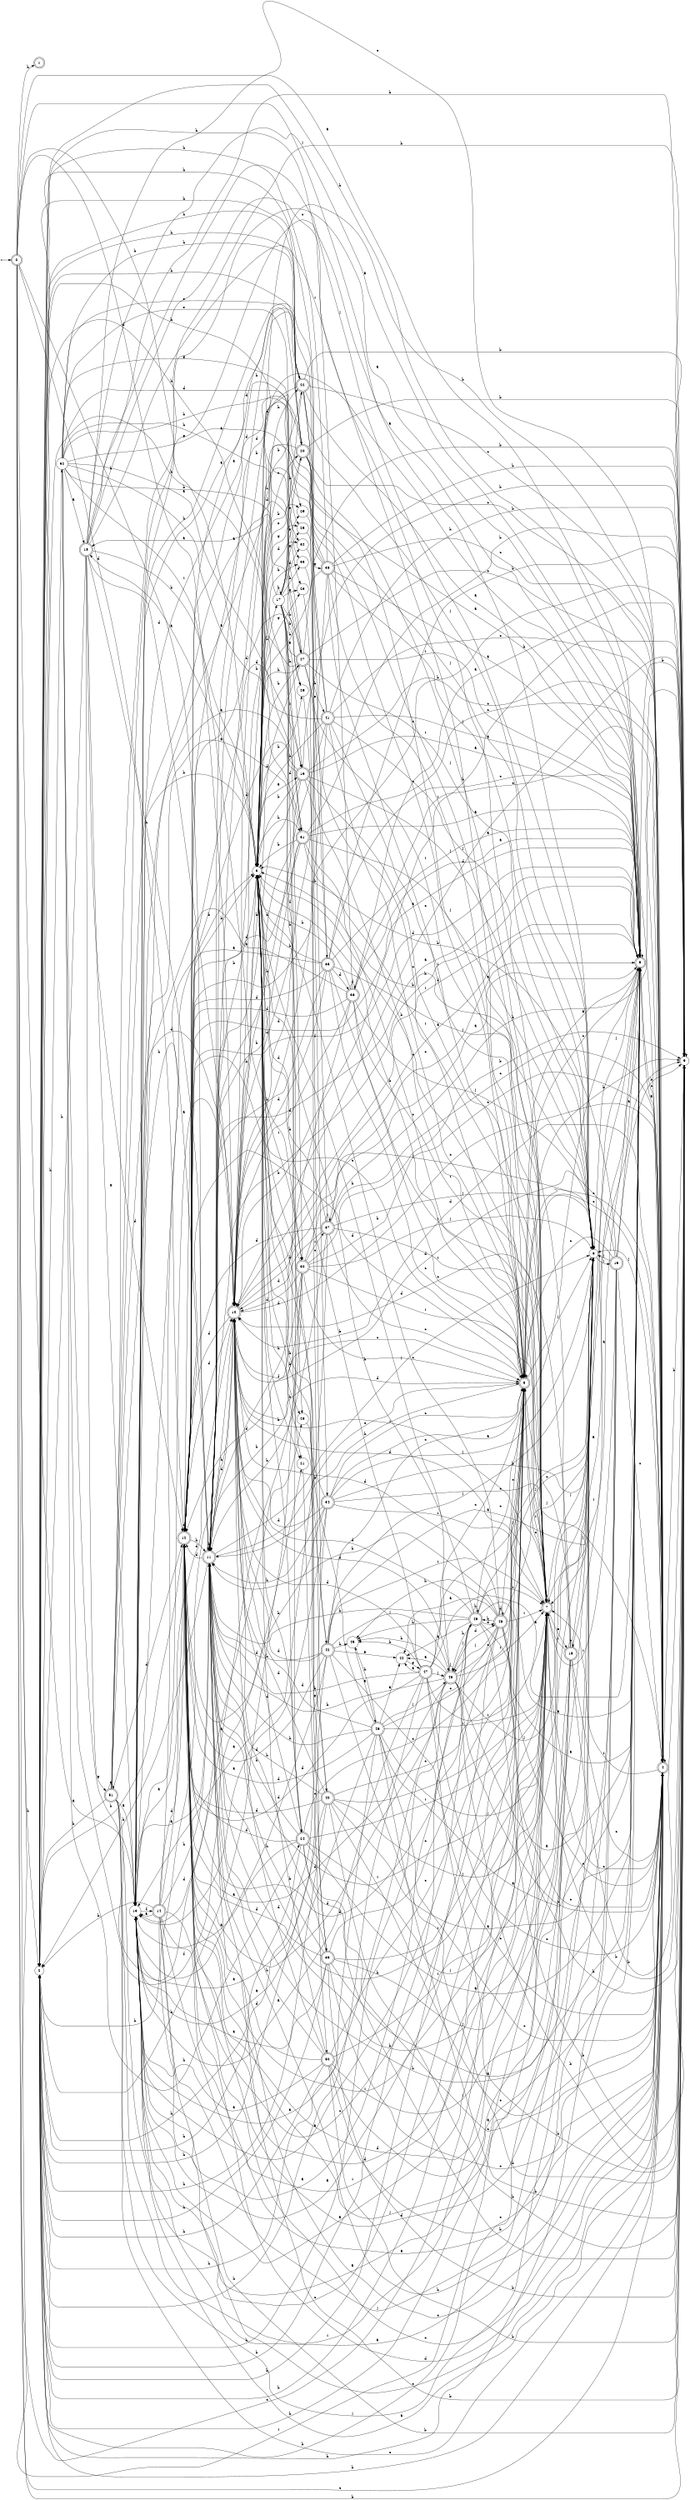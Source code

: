 digraph finite_state_machine {
rankdir=LR;
size="20,20";
node [shape = point]; "dummy0"
node [shape = doublecircle]; "0";"dummy0" -> "0";
node [shape = doublecircle]; "1";node [shape = circle]; "2";
node [shape = circle]; "3";
node [shape = doublecircle]; "4";node [shape = doublecircle]; "5";node [shape = circle]; "6";
node [shape = doublecircle]; "7";node [shape = doublecircle]; "8";node [shape = circle]; "9";
node [shape = doublecircle]; "10";node [shape = doublecircle]; "11";node [shape = doublecircle]; "12";node [shape = circle]; "13";
node [shape = doublecircle]; "14";node [shape = doublecircle]; "15";node [shape = doublecircle]; "16";node [shape = circle]; "17";
node [shape = doublecircle]; "18";node [shape = doublecircle]; "19";node [shape = doublecircle]; "20";node [shape = circle]; "21";
node [shape = doublecircle]; "22";node [shape = circle]; "23";
node [shape = doublecircle]; "24";node [shape = circle]; "25";
node [shape = circle]; "26";
node [shape = doublecircle]; "27";node [shape = circle]; "28";
node [shape = circle]; "29";
node [shape = doublecircle]; "30";node [shape = doublecircle]; "31";node [shape = circle]; "32";
node [shape = circle]; "33";
node [shape = doublecircle]; "34";node [shape = doublecircle]; "35";node [shape = doublecircle]; "36";node [shape = doublecircle]; "37";node [shape = doublecircle]; "38";node [shape = doublecircle]; "39";node [shape = doublecircle]; "40";node [shape = doublecircle]; "41";node [shape = doublecircle]; "42";node [shape = doublecircle]; "43";node [shape = circle]; "44";
node [shape = circle]; "45";
node [shape = doublecircle]; "46";node [shape = doublecircle]; "47";node [shape = doublecircle]; "48";node [shape = doublecircle]; "49";node [shape = doublecircle]; "50";node [shape = doublecircle]; "51";node [shape = circle]; "52";
"0" -> "1" [label = "h"];
 "0" -> "2" [label = "h"];
 "0" -> "11" [label = "h"];
 "0" -> "9" [label = "b"];
 "0" -> "3" [label = "b"];
 "0" -> "8" [label = "c"];
 "0" -> "4" [label = "c"];
 "0" -> "13" [label = "a"];
 "0" -> "5" [label = "a"];
 "0" -> "6" [label = "j"];
 "0" -> "7" [label = "i"];
 "0" -> "10" [label = "d"];
 "0" -> "12" [label = "d"];
 "13" -> "14" [label = "f"];
 "14" -> "5" [label = "a"];
 "14" -> "13" [label = "a"];
 "14" -> "2" [label = "h"];
 "14" -> "11" [label = "h"];
 "14" -> "9" [label = "b"];
 "14" -> "3" [label = "b"];
 "14" -> "8" [label = "c"];
 "14" -> "4" [label = "c"];
 "14" -> "6" [label = "j"];
 "14" -> "7" [label = "i"];
 "14" -> "10" [label = "d"];
 "14" -> "12" [label = "d"];
 "12" -> "10" [label = "d"];
 "12" -> "12" [label = "d"];
 "12" -> "2" [label = "h"];
 "12" -> "11" [label = "h"];
 "12" -> "9" [label = "b"];
 "12" -> "3" [label = "b"];
 "12" -> "8" [label = "c"];
 "12" -> "4" [label = "c"];
 "12" -> "13" [label = "a"];
 "12" -> "5" [label = "a"];
 "12" -> "6" [label = "j"];
 "12" -> "7" [label = "i"];
 "11" -> "2" [label = "h"];
 "11" -> "11" [label = "h"];
 "11" -> "9" [label = "b"];
 "11" -> "3" [label = "b"];
 "11" -> "8" [label = "c"];
 "11" -> "4" [label = "c"];
 "11" -> "13" [label = "a"];
 "11" -> "5" [label = "a"];
 "11" -> "6" [label = "j"];
 "11" -> "7" [label = "i"];
 "11" -> "10" [label = "d"];
 "11" -> "12" [label = "d"];
 "10" -> "10" [label = "d"];
 "10" -> "12" [label = "d"];
 "10" -> "9" [label = "b"];
 "10" -> "3" [label = "b"];
 "10" -> "2" [label = "h"];
 "10" -> "11" [label = "h"];
 "10" -> "8" [label = "c"];
 "10" -> "4" [label = "c"];
 "10" -> "13" [label = "a"];
 "10" -> "5" [label = "a"];
 "10" -> "6" [label = "j"];
 "10" -> "7" [label = "i"];
 "9" -> "9" [label = "b"];
 "9" -> "10" [label = "d"];
 "8" -> "8" [label = "c"];
 "8" -> "4" [label = "c"];
 "8" -> "2" [label = "h"];
 "8" -> "11" [label = "h"];
 "8" -> "9" [label = "b"];
 "8" -> "3" [label = "b"];
 "8" -> "13" [label = "a"];
 "8" -> "5" [label = "a"];
 "8" -> "6" [label = "j"];
 "8" -> "7" [label = "i"];
 "8" -> "10" [label = "d"];
 "8" -> "12" [label = "d"];
 "7" -> "7" [label = "i"];
 "7" -> "15" [label = "e"];
 "7" -> "2" [label = "h"];
 "7" -> "11" [label = "h"];
 "7" -> "9" [label = "b"];
 "7" -> "3" [label = "b"];
 "7" -> "8" [label = "c"];
 "7" -> "4" [label = "c"];
 "7" -> "13" [label = "a"];
 "7" -> "5" [label = "a"];
 "7" -> "6" [label = "j"];
 "7" -> "10" [label = "d"];
 "7" -> "12" [label = "d"];
 "15" -> "15" [label = "e"];
 "15" -> "7" [label = "i"];
 "15" -> "2" [label = "h"];
 "15" -> "11" [label = "h"];
 "15" -> "9" [label = "b"];
 "15" -> "3" [label = "b"];
 "15" -> "8" [label = "c"];
 "15" -> "4" [label = "c"];
 "15" -> "13" [label = "a"];
 "15" -> "5" [label = "a"];
 "15" -> "6" [label = "j"];
 "15" -> "10" [label = "d"];
 "15" -> "12" [label = "d"];
 "6" -> "16" [label = "j"];
 "16" -> "6" [label = "j"];
 "16" -> "2" [label = "h"];
 "16" -> "11" [label = "h"];
 "16" -> "9" [label = "b"];
 "16" -> "3" [label = "b"];
 "16" -> "8" [label = "c"];
 "16" -> "4" [label = "c"];
 "16" -> "13" [label = "a"];
 "16" -> "5" [label = "a"];
 "16" -> "7" [label = "i"];
 "16" -> "10" [label = "d"];
 "16" -> "12" [label = "d"];
 "5" -> "13" [label = "a"];
 "5" -> "5" [label = "a"];
 "5" -> "2" [label = "h"];
 "5" -> "11" [label = "h"];
 "5" -> "9" [label = "b"];
 "5" -> "3" [label = "b"];
 "5" -> "8" [label = "c"];
 "5" -> "4" [label = "c"];
 "5" -> "6" [label = "j"];
 "5" -> "7" [label = "i"];
 "5" -> "10" [label = "d"];
 "5" -> "12" [label = "d"];
 "4" -> "8" [label = "c"];
 "4" -> "4" [label = "c"];
 "4" -> "2" [label = "h"];
 "4" -> "11" [label = "h"];
 "4" -> "9" [label = "b"];
 "4" -> "3" [label = "b"];
 "4" -> "13" [label = "a"];
 "4" -> "5" [label = "a"];
 "4" -> "6" [label = "j"];
 "4" -> "7" [label = "i"];
 "4" -> "10" [label = "d"];
 "4" -> "12" [label = "d"];
 "3" -> "17" [label = "b"];
 "3" -> "26" [label = "b"];
 "3" -> "33" [label = "b"];
 "3" -> "18" [label = "a"];
 "3" -> "19" [label = "a"];
 "3" -> "20" [label = "e"];
 "3" -> "29" [label = "e"];
 "3" -> "21" [label = "f"];
 "3" -> "24" [label = "h"];
 "3" -> "27" [label = "h"];
 "3" -> "22" [label = "h"];
 "3" -> "31" [label = "h"];
 "3" -> "25" [label = "g"];
 "3" -> "23" [label = "g"];
 "3" -> "32" [label = "d"];
 "3" -> "28" [label = "d"];
 "3" -> "30" [label = "i"];
 "33" -> "34" [label = "h"];
 "34" -> "2" [label = "h"];
 "34" -> "11" [label = "h"];
 "34" -> "9" [label = "b"];
 "34" -> "3" [label = "b"];
 "34" -> "8" [label = "c"];
 "34" -> "4" [label = "c"];
 "34" -> "13" [label = "a"];
 "34" -> "5" [label = "a"];
 "34" -> "6" [label = "j"];
 "34" -> "7" [label = "i"];
 "34" -> "10" [label = "d"];
 "34" -> "12" [label = "d"];
 "32" -> "35" [label = "e"];
 "35" -> "10" [label = "d"];
 "35" -> "36" [label = "d"];
 "35" -> "12" [label = "d"];
 "35" -> "2" [label = "h"];
 "35" -> "11" [label = "h"];
 "35" -> "9" [label = "b"];
 "35" -> "3" [label = "b"];
 "35" -> "8" [label = "c"];
 "35" -> "4" [label = "c"];
 "35" -> "13" [label = "a"];
 "35" -> "5" [label = "a"];
 "35" -> "6" [label = "j"];
 "35" -> "7" [label = "i"];
 "36" -> "10" [label = "d"];
 "36" -> "36" [label = "d"];
 "36" -> "12" [label = "d"];
 "36" -> "2" [label = "h"];
 "36" -> "11" [label = "h"];
 "36" -> "9" [label = "b"];
 "36" -> "3" [label = "b"];
 "36" -> "8" [label = "c"];
 "36" -> "4" [label = "c"];
 "36" -> "13" [label = "a"];
 "36" -> "5" [label = "a"];
 "36" -> "6" [label = "j"];
 "36" -> "7" [label = "i"];
 "31" -> "2" [label = "h"];
 "31" -> "11" [label = "h"];
 "31" -> "9" [label = "b"];
 "31" -> "3" [label = "b"];
 "31" -> "8" [label = "c"];
 "31" -> "4" [label = "c"];
 "31" -> "13" [label = "a"];
 "31" -> "5" [label = "a"];
 "31" -> "6" [label = "j"];
 "31" -> "7" [label = "i"];
 "31" -> "10" [label = "d"];
 "31" -> "12" [label = "d"];
 "30" -> "37" [label = "i"];
 "30" -> "7" [label = "i"];
 "30" -> "2" [label = "h"];
 "30" -> "11" [label = "h"];
 "30" -> "9" [label = "b"];
 "30" -> "3" [label = "b"];
 "30" -> "8" [label = "c"];
 "30" -> "4" [label = "c"];
 "30" -> "13" [label = "a"];
 "30" -> "5" [label = "a"];
 "30" -> "6" [label = "j"];
 "30" -> "10" [label = "d"];
 "30" -> "12" [label = "d"];
 "37" -> "37" [label = "i"];
 "37" -> "7" [label = "i"];
 "37" -> "2" [label = "h"];
 "37" -> "11" [label = "h"];
 "37" -> "9" [label = "b"];
 "37" -> "3" [label = "b"];
 "37" -> "8" [label = "c"];
 "37" -> "4" [label = "c"];
 "37" -> "13" [label = "a"];
 "37" -> "5" [label = "a"];
 "37" -> "6" [label = "j"];
 "37" -> "10" [label = "d"];
 "37" -> "12" [label = "d"];
 "29" -> "38" [label = "g"];
 "38" -> "2" [label = "h"];
 "38" -> "11" [label = "h"];
 "38" -> "9" [label = "b"];
 "38" -> "3" [label = "b"];
 "38" -> "8" [label = "c"];
 "38" -> "4" [label = "c"];
 "38" -> "13" [label = "a"];
 "38" -> "5" [label = "a"];
 "38" -> "6" [label = "j"];
 "38" -> "7" [label = "i"];
 "38" -> "10" [label = "d"];
 "38" -> "12" [label = "d"];
 "28" -> "39" [label = "g"];
 "39" -> "2" [label = "h"];
 "39" -> "11" [label = "h"];
 "39" -> "9" [label = "b"];
 "39" -> "3" [label = "b"];
 "39" -> "8" [label = "c"];
 "39" -> "4" [label = "c"];
 "39" -> "13" [label = "a"];
 "39" -> "5" [label = "a"];
 "39" -> "6" [label = "j"];
 "39" -> "7" [label = "i"];
 "39" -> "10" [label = "d"];
 "39" -> "12" [label = "d"];
 "27" -> "2" [label = "h"];
 "27" -> "11" [label = "h"];
 "27" -> "9" [label = "b"];
 "27" -> "3" [label = "b"];
 "27" -> "8" [label = "c"];
 "27" -> "4" [label = "c"];
 "27" -> "13" [label = "a"];
 "27" -> "5" [label = "a"];
 "27" -> "6" [label = "j"];
 "27" -> "7" [label = "i"];
 "27" -> "10" [label = "d"];
 "27" -> "12" [label = "d"];
 "26" -> "40" [label = "c"];
 "40" -> "2" [label = "h"];
 "40" -> "11" [label = "h"];
 "40" -> "9" [label = "b"];
 "40" -> "3" [label = "b"];
 "40" -> "8" [label = "c"];
 "40" -> "4" [label = "c"];
 "40" -> "13" [label = "a"];
 "40" -> "5" [label = "a"];
 "40" -> "6" [label = "j"];
 "40" -> "7" [label = "i"];
 "40" -> "10" [label = "d"];
 "40" -> "12" [label = "d"];
 "25" -> "41" [label = "b"];
 "41" -> "2" [label = "h"];
 "41" -> "11" [label = "h"];
 "41" -> "9" [label = "b"];
 "41" -> "3" [label = "b"];
 "41" -> "8" [label = "c"];
 "41" -> "4" [label = "c"];
 "41" -> "13" [label = "a"];
 "41" -> "5" [label = "a"];
 "41" -> "6" [label = "j"];
 "41" -> "7" [label = "i"];
 "41" -> "10" [label = "d"];
 "41" -> "12" [label = "d"];
 "24" -> "2" [label = "h"];
 "24" -> "11" [label = "h"];
 "24" -> "9" [label = "b"];
 "24" -> "3" [label = "b"];
 "24" -> "8" [label = "c"];
 "24" -> "4" [label = "c"];
 "24" -> "13" [label = "a"];
 "24" -> "5" [label = "a"];
 "24" -> "6" [label = "j"];
 "24" -> "7" [label = "i"];
 "24" -> "10" [label = "d"];
 "24" -> "12" [label = "d"];
 "23" -> "42" [label = "f"];
 "42" -> "43" [label = "j"];
 "42" -> "6" [label = "j"];
 "42" -> "13" [label = "a"];
 "42" -> "44" [label = "a"];
 "42" -> "5" [label = "a"];
 "42" -> "2" [label = "h"];
 "42" -> "11" [label = "h"];
 "42" -> "45" [label = "h"];
 "42" -> "9" [label = "b"];
 "42" -> "3" [label = "b"];
 "42" -> "8" [label = "c"];
 "42" -> "4" [label = "c"];
 "42" -> "7" [label = "i"];
 "42" -> "10" [label = "d"];
 "42" -> "12" [label = "d"];
 "45" -> "46" [label = "a"];
 "46" -> "2" [label = "h"];
 "46" -> "11" [label = "h"];
 "46" -> "45" [label = "h"];
 "46" -> "43" [label = "j"];
 "46" -> "6" [label = "j"];
 "46" -> "13" [label = "a"];
 "46" -> "44" [label = "a"];
 "46" -> "5" [label = "a"];
 "46" -> "9" [label = "b"];
 "46" -> "3" [label = "b"];
 "46" -> "8" [label = "c"];
 "46" -> "4" [label = "c"];
 "46" -> "7" [label = "i"];
 "46" -> "10" [label = "d"];
 "46" -> "12" [label = "d"];
 "44" -> "47" [label = "g"];
 "47" -> "13" [label = "a"];
 "47" -> "44" [label = "a"];
 "47" -> "5" [label = "a"];
 "47" -> "43" [label = "j"];
 "47" -> "6" [label = "j"];
 "47" -> "2" [label = "h"];
 "47" -> "11" [label = "h"];
 "47" -> "45" [label = "h"];
 "47" -> "9" [label = "b"];
 "47" -> "3" [label = "b"];
 "47" -> "8" [label = "c"];
 "47" -> "4" [label = "c"];
 "47" -> "7" [label = "i"];
 "47" -> "10" [label = "d"];
 "47" -> "12" [label = "d"];
 "43" -> "43" [label = "j"];
 "43" -> "6" [label = "j"];
 "43" -> "48" [label = "d"];
 "43" -> "10" [label = "d"];
 "43" -> "12" [label = "d"];
 "43" -> "49" [label = "h"];
 "43" -> "2" [label = "h"];
 "43" -> "11" [label = "h"];
 "43" -> "45" [label = "h"];
 "43" -> "13" [label = "a"];
 "43" -> "44" [label = "a"];
 "43" -> "5" [label = "a"];
 "43" -> "9" [label = "b"];
 "43" -> "3" [label = "b"];
 "43" -> "8" [label = "c"];
 "43" -> "4" [label = "c"];
 "43" -> "7" [label = "i"];
 "49" -> "49" [label = "h"];
 "49" -> "2" [label = "h"];
 "49" -> "11" [label = "h"];
 "49" -> "45" [label = "h"];
 "49" -> "48" [label = "d"];
 "49" -> "10" [label = "d"];
 "49" -> "12" [label = "d"];
 "49" -> "43" [label = "j"];
 "49" -> "6" [label = "j"];
 "49" -> "13" [label = "a"];
 "49" -> "44" [label = "a"];
 "49" -> "5" [label = "a"];
 "49" -> "9" [label = "b"];
 "49" -> "3" [label = "b"];
 "49" -> "8" [label = "c"];
 "49" -> "4" [label = "c"];
 "49" -> "7" [label = "i"];
 "48" -> "48" [label = "d"];
 "48" -> "10" [label = "d"];
 "48" -> "12" [label = "d"];
 "48" -> "49" [label = "h"];
 "48" -> "2" [label = "h"];
 "48" -> "11" [label = "h"];
 "48" -> "45" [label = "h"];
 "48" -> "43" [label = "j"];
 "48" -> "6" [label = "j"];
 "48" -> "13" [label = "a"];
 "48" -> "44" [label = "a"];
 "48" -> "5" [label = "a"];
 "48" -> "9" [label = "b"];
 "48" -> "3" [label = "b"];
 "48" -> "8" [label = "c"];
 "48" -> "4" [label = "c"];
 "48" -> "7" [label = "i"];
 "22" -> "2" [label = "h"];
 "22" -> "11" [label = "h"];
 "22" -> "9" [label = "b"];
 "22" -> "3" [label = "b"];
 "22" -> "8" [label = "c"];
 "22" -> "4" [label = "c"];
 "22" -> "13" [label = "a"];
 "22" -> "5" [label = "a"];
 "22" -> "6" [label = "j"];
 "22" -> "7" [label = "i"];
 "22" -> "10" [label = "d"];
 "22" -> "12" [label = "d"];
 "21" -> "50" [label = "c"];
 "50" -> "2" [label = "h"];
 "50" -> "11" [label = "h"];
 "50" -> "9" [label = "b"];
 "50" -> "3" [label = "b"];
 "50" -> "8" [label = "c"];
 "50" -> "4" [label = "c"];
 "50" -> "13" [label = "a"];
 "50" -> "5" [label = "a"];
 "50" -> "6" [label = "j"];
 "50" -> "7" [label = "i"];
 "50" -> "10" [label = "d"];
 "50" -> "12" [label = "d"];
 "20" -> "2" [label = "h"];
 "20" -> "11" [label = "h"];
 "20" -> "9" [label = "b"];
 "20" -> "3" [label = "b"];
 "20" -> "8" [label = "c"];
 "20" -> "4" [label = "c"];
 "20" -> "13" [label = "a"];
 "20" -> "5" [label = "a"];
 "20" -> "6" [label = "j"];
 "20" -> "7" [label = "i"];
 "20" -> "10" [label = "d"];
 "20" -> "12" [label = "d"];
 "19" -> "2" [label = "h"];
 "19" -> "11" [label = "h"];
 "19" -> "9" [label = "b"];
 "19" -> "3" [label = "b"];
 "19" -> "8" [label = "c"];
 "19" -> "4" [label = "c"];
 "19" -> "13" [label = "a"];
 "19" -> "5" [label = "a"];
 "19" -> "6" [label = "j"];
 "19" -> "7" [label = "i"];
 "19" -> "10" [label = "d"];
 "19" -> "12" [label = "d"];
 "18" -> "51" [label = "g"];
 "18" -> "2" [label = "h"];
 "18" -> "11" [label = "h"];
 "18" -> "9" [label = "b"];
 "18" -> "3" [label = "b"];
 "18" -> "8" [label = "c"];
 "18" -> "4" [label = "c"];
 "18" -> "13" [label = "a"];
 "18" -> "5" [label = "a"];
 "18" -> "6" [label = "j"];
 "18" -> "7" [label = "i"];
 "18" -> "10" [label = "d"];
 "18" -> "12" [label = "d"];
 "51" -> "51" [label = "g"];
 "51" -> "2" [label = "h"];
 "51" -> "11" [label = "h"];
 "51" -> "9" [label = "b"];
 "51" -> "3" [label = "b"];
 "51" -> "8" [label = "c"];
 "51" -> "4" [label = "c"];
 "51" -> "13" [label = "a"];
 "51" -> "5" [label = "a"];
 "51" -> "6" [label = "j"];
 "51" -> "7" [label = "i"];
 "51" -> "10" [label = "d"];
 "51" -> "12" [label = "d"];
 "17" -> "17" [label = "b"];
 "17" -> "26" [label = "b"];
 "17" -> "33" [label = "b"];
 "17" -> "18" [label = "a"];
 "17" -> "19" [label = "a"];
 "17" -> "20" [label = "e"];
 "17" -> "29" [label = "e"];
 "17" -> "21" [label = "f"];
 "17" -> "24" [label = "h"];
 "17" -> "27" [label = "h"];
 "17" -> "22" [label = "h"];
 "17" -> "31" [label = "h"];
 "17" -> "25" [label = "g"];
 "17" -> "23" [label = "g"];
 "17" -> "32" [label = "d"];
 "17" -> "28" [label = "d"];
 "17" -> "30" [label = "i"];
 "2" -> "52" [label = "h"];
 "52" -> "18" [label = "a"];
 "52" -> "19" [label = "a"];
 "52" -> "20" [label = "e"];
 "52" -> "29" [label = "e"];
 "52" -> "21" [label = "f"];
 "52" -> "24" [label = "h"];
 "52" -> "27" [label = "h"];
 "52" -> "22" [label = "h"];
 "52" -> "31" [label = "h"];
 "52" -> "25" [label = "g"];
 "52" -> "23" [label = "g"];
 "52" -> "33" [label = "b"];
 "52" -> "26" [label = "b"];
 "52" -> "32" [label = "d"];
 "52" -> "28" [label = "d"];
 "52" -> "30" [label = "i"];
 }
